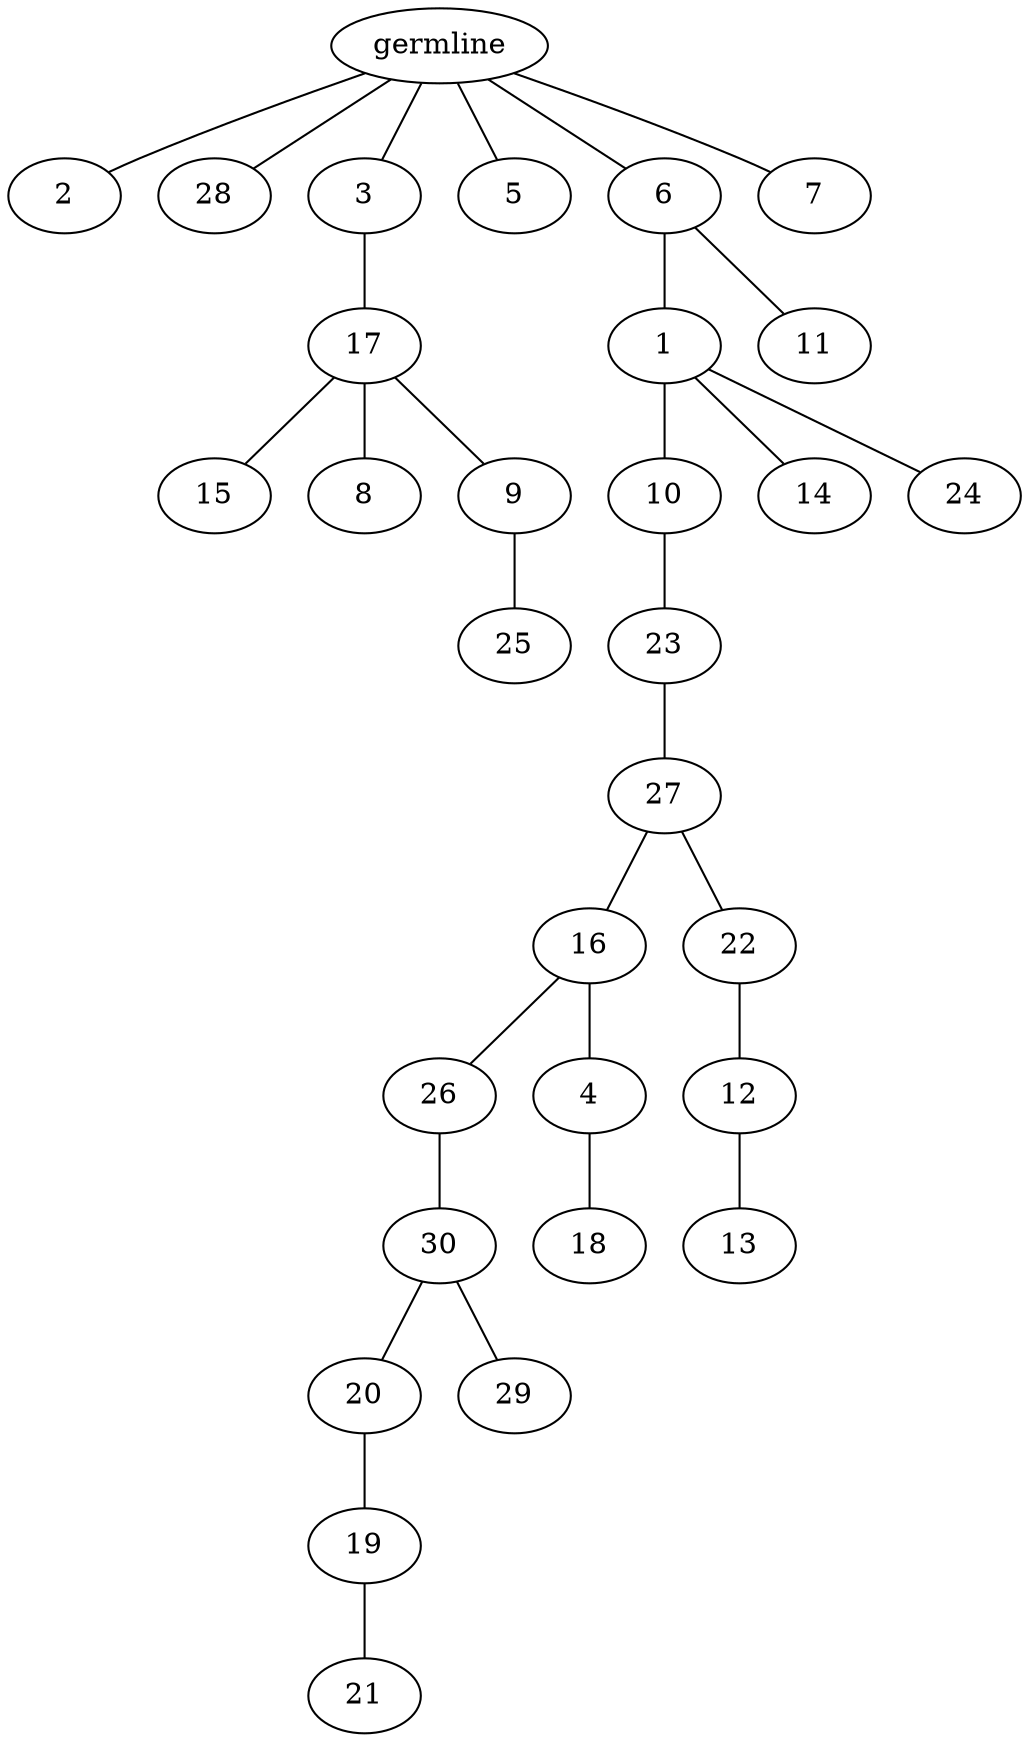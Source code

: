 graph tree {
    "139909551347936" [label="germline"];
    "139909551289200" [label="2"];
    "139909551289584" [label="28"];
    "139909551289152" [label="3"];
    "139909551288576" [label="17"];
    "139909551290400" [label="15"];
    "139909551289872" [label="8"];
    "139909551290544" [label="9"];
    "139909551290784" [label="25"];
    "139909551290736" [label="5"];
    "139909551289488" [label="6"];
    "139909551291456" [label="1"];
    "139909551290976" [label="10"];
    "139909551291744" [label="23"];
    "139909551292128" [label="27"];
    "139909551251568" [label="16"];
    "139909551251856" [label="26"];
    "139909551252192" [label="30"];
    "139909551252480" [label="20"];
    "139909551252768" [label="19"];
    "139909558052128" [label="21"];
    "139909551253296" [label="29"];
    "139909551252720" [label="4"];
    "139909551253008" [label="18"];
    "139909551253488" [label="22"];
    "139909551251616" [label="12"];
    "139909551253200" [label="13"];
    "139909551292320" [label="14"];
    "139909551291264" [label="24"];
    "139909551292032" [label="11"];
    "139909551288912" [label="7"];
    "139909551347936" -- "139909551289200";
    "139909551347936" -- "139909551289584";
    "139909551347936" -- "139909551289152";
    "139909551347936" -- "139909551290736";
    "139909551347936" -- "139909551289488";
    "139909551347936" -- "139909551288912";
    "139909551289152" -- "139909551288576";
    "139909551288576" -- "139909551290400";
    "139909551288576" -- "139909551289872";
    "139909551288576" -- "139909551290544";
    "139909551290544" -- "139909551290784";
    "139909551289488" -- "139909551291456";
    "139909551289488" -- "139909551292032";
    "139909551291456" -- "139909551290976";
    "139909551291456" -- "139909551292320";
    "139909551291456" -- "139909551291264";
    "139909551290976" -- "139909551291744";
    "139909551291744" -- "139909551292128";
    "139909551292128" -- "139909551251568";
    "139909551292128" -- "139909551253488";
    "139909551251568" -- "139909551251856";
    "139909551251568" -- "139909551252720";
    "139909551251856" -- "139909551252192";
    "139909551252192" -- "139909551252480";
    "139909551252192" -- "139909551253296";
    "139909551252480" -- "139909551252768";
    "139909551252768" -- "139909558052128";
    "139909551252720" -- "139909551253008";
    "139909551253488" -- "139909551251616";
    "139909551251616" -- "139909551253200";
}
